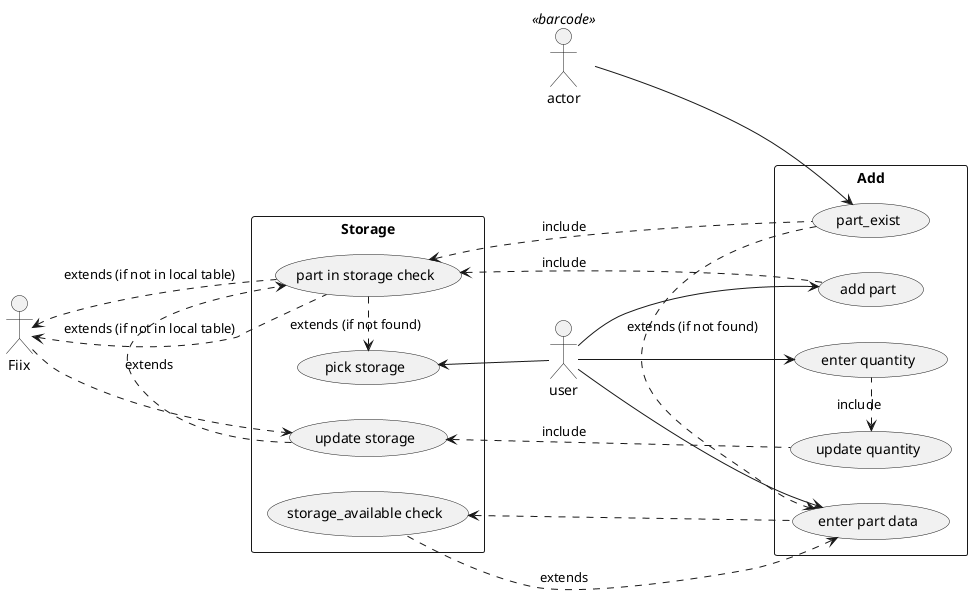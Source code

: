 @startuml

left to right direction
skinparam packagestyle rectangle

actor user
actor Fiix
actor <<barcode>> as barcode

rectangle Add {
    usecase "add part" as part_add
    usecase "enter part data" as part_enter
    usecase "update quantity" as part_qty
    usecase "part_exist" as part_exist
    usecase "enter quantity" as quantity


    user --> part_add
    barcode --> part_exist
}



rectangle Storage {
    usecase "part in storage check" as storage_exist
    usecase "update storage" as storage_update
    usecase "pick storage" as storage_pick
    usecase "storage_available check" as storage_empty

    storage_update .>storage_exist
}

part_add -up..>storage_exist :include
Fiix <..storage_exist : extends (if not in local table)
Fiix ..>storage_update : extends
part_exist -up..>storage_exist :include
Fiix <..storage_exist : extends (if not in local table)
storage_exist .>storage_pick: extends (if not found)
part_exist.>part_enter  :extends (if not found)
user -left->storage_pick
user ->part_enter
part_enter -left.>storage_empty
storage_empty -left..>part_enter :extends
part_qty<.quantity : include
user->quantity
part_qty -up..>storage_update : include

@enduml